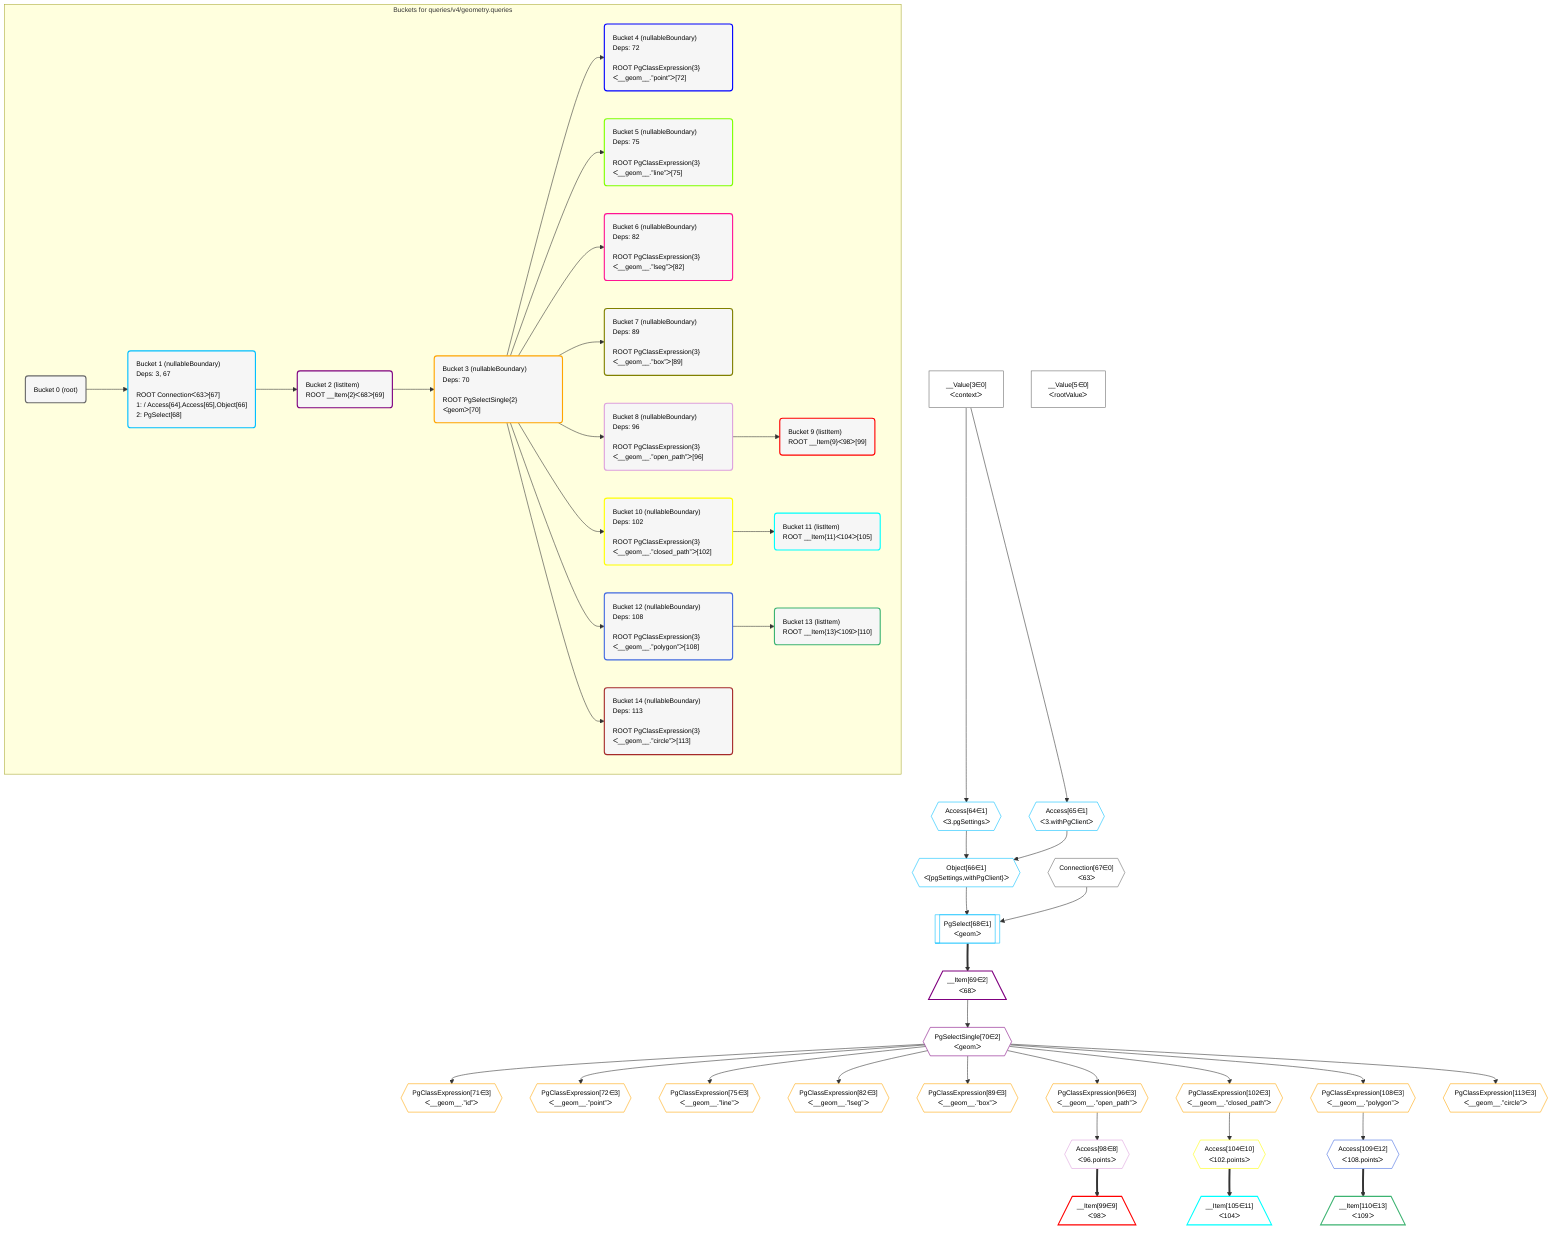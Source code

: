 %%{init: {'themeVariables': { 'fontSize': '12px'}}}%%
graph TD
    classDef path fill:#eee,stroke:#000,color:#000
    classDef plan fill:#fff,stroke-width:1px,color:#000
    classDef itemplan fill:#fff,stroke-width:2px,color:#000
    classDef unbatchedplan fill:#dff,stroke-width:1px,color:#000
    classDef sideeffectplan fill:#fcc,stroke-width:2px,color:#000
    classDef bucket fill:#f6f6f6,color:#000,stroke-width:2px,text-align:left


    %% define steps
    __Value3["__Value[3∈0]<br />ᐸcontextᐳ"]:::plan
    __Value5["__Value[5∈0]<br />ᐸrootValueᐳ"]:::plan
    Access64{{"Access[64∈1]<br />ᐸ3.pgSettingsᐳ"}}:::plan
    Access65{{"Access[65∈1]<br />ᐸ3.withPgClientᐳ"}}:::plan
    Object66{{"Object[66∈1]<br />ᐸ{pgSettings,withPgClient}ᐳ"}}:::plan
    Connection67{{"Connection[67∈0]<br />ᐸ63ᐳ"}}:::plan
    PgSelect68[["PgSelect[68∈1]<br />ᐸgeomᐳ"]]:::plan
    __Item69[/"__Item[69∈2]<br />ᐸ68ᐳ"\]:::itemplan
    PgSelectSingle70{{"PgSelectSingle[70∈2]<br />ᐸgeomᐳ"}}:::plan
    PgClassExpression71{{"PgClassExpression[71∈3]<br />ᐸ__geom__.”id”ᐳ"}}:::plan
    PgClassExpression72{{"PgClassExpression[72∈3]<br />ᐸ__geom__.”point”ᐳ"}}:::plan
    PgClassExpression75{{"PgClassExpression[75∈3]<br />ᐸ__geom__.”line”ᐳ"}}:::plan
    PgClassExpression82{{"PgClassExpression[82∈3]<br />ᐸ__geom__.”lseg”ᐳ"}}:::plan
    PgClassExpression89{{"PgClassExpression[89∈3]<br />ᐸ__geom__.”box”ᐳ"}}:::plan
    PgClassExpression96{{"PgClassExpression[96∈3]<br />ᐸ__geom__.”open_path”ᐳ"}}:::plan
    Access98{{"Access[98∈8]<br />ᐸ96.pointsᐳ"}}:::plan
    __Item99[/"__Item[99∈9]<br />ᐸ98ᐳ"\]:::itemplan
    PgClassExpression102{{"PgClassExpression[102∈3]<br />ᐸ__geom__.”closed_path”ᐳ"}}:::plan
    Access104{{"Access[104∈10]<br />ᐸ102.pointsᐳ"}}:::plan
    __Item105[/"__Item[105∈11]<br />ᐸ104ᐳ"\]:::itemplan
    PgClassExpression108{{"PgClassExpression[108∈3]<br />ᐸ__geom__.”polygon”ᐳ"}}:::plan
    Access109{{"Access[109∈12]<br />ᐸ108.pointsᐳ"}}:::plan
    __Item110[/"__Item[110∈13]<br />ᐸ109ᐳ"\]:::itemplan
    PgClassExpression113{{"PgClassExpression[113∈3]<br />ᐸ__geom__.”circle”ᐳ"}}:::plan

    %% plan dependencies
    __Value3 --> Access64
    __Value3 --> Access65
    Access64 & Access65 --> Object66
    Object66 & Connection67 --> PgSelect68
    PgSelect68 ==> __Item69
    __Item69 --> PgSelectSingle70
    PgSelectSingle70 --> PgClassExpression71
    PgSelectSingle70 --> PgClassExpression72
    PgSelectSingle70 --> PgClassExpression75
    PgSelectSingle70 --> PgClassExpression82
    PgSelectSingle70 --> PgClassExpression89
    PgSelectSingle70 --> PgClassExpression96
    PgClassExpression96 --> Access98
    Access98 ==> __Item99
    PgSelectSingle70 --> PgClassExpression102
    PgClassExpression102 --> Access104
    Access104 ==> __Item105
    PgSelectSingle70 --> PgClassExpression108
    PgClassExpression108 --> Access109
    Access109 ==> __Item110
    PgSelectSingle70 --> PgClassExpression113

    subgraph "Buckets for queries/v4/geometry.queries"
    Bucket0("Bucket 0 (root)"):::bucket
    classDef bucket0 stroke:#696969
    class Bucket0,__Value3,__Value5,Connection67 bucket0
    Bucket1("Bucket 1 (nullableBoundary)<br />Deps: 3, 67<br /><br />ROOT Connectionᐸ63ᐳ[67]<br />1:  / Access[64],Access[65],Object[66]<br />2: PgSelect[68]"):::bucket
    classDef bucket1 stroke:#00bfff
    class Bucket1,Access64,Access65,Object66,PgSelect68 bucket1
    Bucket2("Bucket 2 (listItem)<br />ROOT __Item{2}ᐸ68ᐳ[69]"):::bucket
    classDef bucket2 stroke:#7f007f
    class Bucket2,__Item69,PgSelectSingle70 bucket2
    Bucket3("Bucket 3 (nullableBoundary)<br />Deps: 70<br /><br />ROOT PgSelectSingle{2}ᐸgeomᐳ[70]"):::bucket
    classDef bucket3 stroke:#ffa500
    class Bucket3,PgClassExpression71,PgClassExpression72,PgClassExpression75,PgClassExpression82,PgClassExpression89,PgClassExpression96,PgClassExpression102,PgClassExpression108,PgClassExpression113 bucket3
    Bucket4("Bucket 4 (nullableBoundary)<br />Deps: 72<br /><br />ROOT PgClassExpression{3}ᐸ__geom__.”point”ᐳ[72]"):::bucket
    classDef bucket4 stroke:#0000ff
    class Bucket4 bucket4
    Bucket5("Bucket 5 (nullableBoundary)<br />Deps: 75<br /><br />ROOT PgClassExpression{3}ᐸ__geom__.”line”ᐳ[75]"):::bucket
    classDef bucket5 stroke:#7fff00
    class Bucket5 bucket5
    Bucket6("Bucket 6 (nullableBoundary)<br />Deps: 82<br /><br />ROOT PgClassExpression{3}ᐸ__geom__.”lseg”ᐳ[82]"):::bucket
    classDef bucket6 stroke:#ff1493
    class Bucket6 bucket6
    Bucket7("Bucket 7 (nullableBoundary)<br />Deps: 89<br /><br />ROOT PgClassExpression{3}ᐸ__geom__.”box”ᐳ[89]"):::bucket
    classDef bucket7 stroke:#808000
    class Bucket7 bucket7
    Bucket8("Bucket 8 (nullableBoundary)<br />Deps: 96<br /><br />ROOT PgClassExpression{3}ᐸ__geom__.”open_path”ᐳ[96]"):::bucket
    classDef bucket8 stroke:#dda0dd
    class Bucket8,Access98 bucket8
    Bucket9("Bucket 9 (listItem)<br />ROOT __Item{9}ᐸ98ᐳ[99]"):::bucket
    classDef bucket9 stroke:#ff0000
    class Bucket9,__Item99 bucket9
    Bucket10("Bucket 10 (nullableBoundary)<br />Deps: 102<br /><br />ROOT PgClassExpression{3}ᐸ__geom__.”closed_path”ᐳ[102]"):::bucket
    classDef bucket10 stroke:#ffff00
    class Bucket10,Access104 bucket10
    Bucket11("Bucket 11 (listItem)<br />ROOT __Item{11}ᐸ104ᐳ[105]"):::bucket
    classDef bucket11 stroke:#00ffff
    class Bucket11,__Item105 bucket11
    Bucket12("Bucket 12 (nullableBoundary)<br />Deps: 108<br /><br />ROOT PgClassExpression{3}ᐸ__geom__.”polygon”ᐳ[108]"):::bucket
    classDef bucket12 stroke:#4169e1
    class Bucket12,Access109 bucket12
    Bucket13("Bucket 13 (listItem)<br />ROOT __Item{13}ᐸ109ᐳ[110]"):::bucket
    classDef bucket13 stroke:#3cb371
    class Bucket13,__Item110 bucket13
    Bucket14("Bucket 14 (nullableBoundary)<br />Deps: 113<br /><br />ROOT PgClassExpression{3}ᐸ__geom__.”circle”ᐳ[113]"):::bucket
    classDef bucket14 stroke:#a52a2a
    class Bucket14 bucket14
    Bucket0 --> Bucket1
    Bucket1 --> Bucket2
    Bucket2 --> Bucket3
    Bucket3 --> Bucket4 & Bucket5 & Bucket6 & Bucket7 & Bucket8 & Bucket10 & Bucket12 & Bucket14
    Bucket8 --> Bucket9
    Bucket10 --> Bucket11
    Bucket12 --> Bucket13
    end